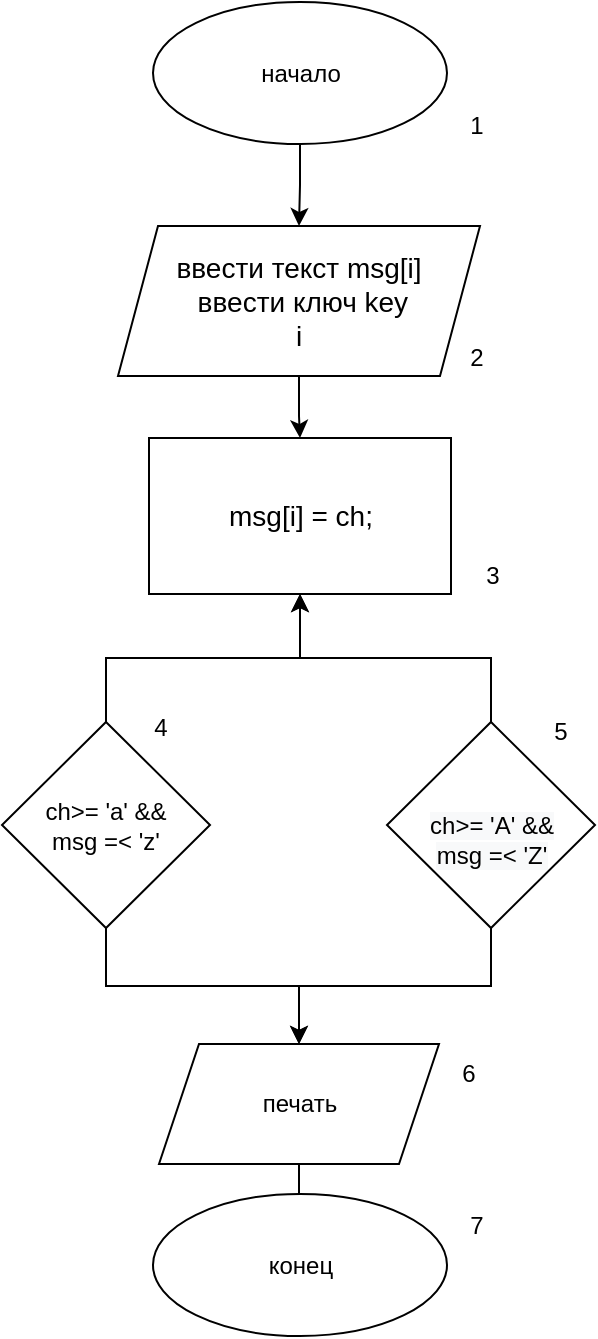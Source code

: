 <mxfile version="13.9.2" type="github">
  <diagram id="UvQFlAV5khQpfms863Uk" name="Page-1">
    <mxGraphModel dx="1230" dy="772" grid="0" gridSize="10" guides="1" tooltips="1" connect="1" arrows="1" fold="1" page="1" pageScale="1" pageWidth="850" pageHeight="1100" math="0" shadow="0">
      <root>
        <mxCell id="0" />
        <mxCell id="1" parent="0" />
        <mxCell id="m2xL-EGcUH2UR2rWskEr-3" value="" style="edgeStyle=orthogonalEdgeStyle;rounded=0;orthogonalLoop=1;jettySize=auto;html=1;" parent="1" source="m2xL-EGcUH2UR2rWskEr-1" target="m2xL-EGcUH2UR2rWskEr-2" edge="1">
          <mxGeometry relative="1" as="geometry" />
        </mxCell>
        <mxCell id="m2xL-EGcUH2UR2rWskEr-1" value="начало" style="ellipse;whiteSpace=wrap;html=1;" parent="1" vertex="1">
          <mxGeometry x="321.5" y="37" width="147" height="71" as="geometry" />
        </mxCell>
        <mxCell id="8GZZQpZCZFKmXpuNDUiF-12" value="" style="edgeStyle=orthogonalEdgeStyle;rounded=0;orthogonalLoop=1;jettySize=auto;html=1;" edge="1" parent="1" source="m2xL-EGcUH2UR2rWskEr-2" target="8GZZQpZCZFKmXpuNDUiF-11">
          <mxGeometry relative="1" as="geometry" />
        </mxCell>
        <mxCell id="m2xL-EGcUH2UR2rWskEr-2" value="&lt;font style=&quot;font-size: 14px&quot;&gt;ввести&amp;nbsp;текст msg[i]&lt;br&gt;&amp;nbsp;ввести ключ key&lt;br&gt;i&lt;/font&gt;" style="shape=parallelogram;perimeter=parallelogramPerimeter;whiteSpace=wrap;html=1;fixedSize=1;" parent="1" vertex="1">
          <mxGeometry x="304" y="149" width="181" height="75" as="geometry" />
        </mxCell>
        <mxCell id="8GZZQpZCZFKmXpuNDUiF-9" value="" style="edgeStyle=orthogonalEdgeStyle;rounded=0;orthogonalLoop=1;jettySize=auto;html=1;" edge="1" parent="1" source="m2xL-EGcUH2UR2rWskEr-6">
          <mxGeometry relative="1" as="geometry">
            <mxPoint x="395" y="657" as="targetPoint" />
          </mxGeometry>
        </mxCell>
        <mxCell id="m2xL-EGcUH2UR2rWskEr-6" value="печать" style="shape=parallelogram;perimeter=parallelogramPerimeter;whiteSpace=wrap;html=1;fixedSize=1;" parent="1" vertex="1">
          <mxGeometry x="324.5" y="558" width="140" height="60" as="geometry" />
        </mxCell>
        <mxCell id="8GZZQpZCZFKmXpuNDUiF-10" value="конец" style="ellipse;whiteSpace=wrap;html=1;" vertex="1" parent="1">
          <mxGeometry x="321.5" y="633" width="147" height="71" as="geometry" />
        </mxCell>
        <mxCell id="8GZZQpZCZFKmXpuNDUiF-11" value="&lt;font style=&quot;font-size: 14px&quot;&gt;msg[i] = ch;&lt;/font&gt;" style="whiteSpace=wrap;html=1;" vertex="1" parent="1">
          <mxGeometry x="319.5" y="255" width="151" height="78" as="geometry" />
        </mxCell>
        <mxCell id="8GZZQpZCZFKmXpuNDUiF-18" value="" style="edgeStyle=orthogonalEdgeStyle;rounded=0;orthogonalLoop=1;jettySize=auto;html=1;" edge="1" parent="1" source="8GZZQpZCZFKmXpuNDUiF-14" target="8GZZQpZCZFKmXpuNDUiF-11">
          <mxGeometry relative="1" as="geometry" />
        </mxCell>
        <mxCell id="8GZZQpZCZFKmXpuNDUiF-20" value="" style="edgeStyle=orthogonalEdgeStyle;rounded=0;orthogonalLoop=1;jettySize=auto;html=1;" edge="1" parent="1" source="8GZZQpZCZFKmXpuNDUiF-14" target="m2xL-EGcUH2UR2rWskEr-6">
          <mxGeometry relative="1" as="geometry" />
        </mxCell>
        <mxCell id="8GZZQpZCZFKmXpuNDUiF-14" value="&lt;br&gt;&lt;span style=&quot;color: rgb(0 , 0 , 0) ; font-family: &amp;#34;helvetica&amp;#34; ; font-size: 12px ; font-style: normal ; font-weight: 400 ; letter-spacing: normal ; text-align: center ; text-indent: 0px ; text-transform: none ; word-spacing: 0px ; background-color: rgb(248 , 249 , 250) ; display: inline ; float: none&quot;&gt;ch&amp;gt;= &#39;A&#39; &amp;amp;&amp;amp;&lt;/span&gt;&lt;br style=&quot;color: rgb(0 , 0 , 0) ; font-family: &amp;#34;helvetica&amp;#34; ; font-size: 12px ; font-style: normal ; font-weight: 400 ; letter-spacing: normal ; text-align: center ; text-indent: 0px ; text-transform: none ; word-spacing: 0px ; background-color: rgb(248 , 249 , 250)&quot;&gt;&lt;span style=&quot;color: rgb(0 , 0 , 0) ; font-family: &amp;#34;helvetica&amp;#34; ; font-size: 12px ; font-style: normal ; font-weight: 400 ; letter-spacing: normal ; text-align: center ; text-indent: 0px ; text-transform: none ; word-spacing: 0px ; background-color: rgb(248 , 249 , 250) ; display: inline ; float: none&quot;&gt;msg =&amp;lt; &#39;Z&#39;&lt;/span&gt;" style="rhombus;whiteSpace=wrap;html=1;" vertex="1" parent="1">
          <mxGeometry x="438.5" y="397" width="104" height="103" as="geometry" />
        </mxCell>
        <mxCell id="8GZZQpZCZFKmXpuNDUiF-17" value="" style="edgeStyle=orthogonalEdgeStyle;rounded=0;orthogonalLoop=1;jettySize=auto;html=1;" edge="1" parent="1" source="8GZZQpZCZFKmXpuNDUiF-15" target="8GZZQpZCZFKmXpuNDUiF-11">
          <mxGeometry relative="1" as="geometry" />
        </mxCell>
        <mxCell id="8GZZQpZCZFKmXpuNDUiF-19" value="" style="edgeStyle=orthogonalEdgeStyle;rounded=0;orthogonalLoop=1;jettySize=auto;html=1;" edge="1" parent="1" source="8GZZQpZCZFKmXpuNDUiF-15" target="m2xL-EGcUH2UR2rWskEr-6">
          <mxGeometry relative="1" as="geometry" />
        </mxCell>
        <mxCell id="8GZZQpZCZFKmXpuNDUiF-15" value="ch&amp;gt;= &#39;a&#39; &amp;amp;&amp;amp;&lt;br&gt;msg =&amp;lt; &#39;z&#39;" style="rhombus;whiteSpace=wrap;html=1;" vertex="1" parent="1">
          <mxGeometry x="246" y="397" width="104" height="103" as="geometry" />
        </mxCell>
        <mxCell id="8GZZQpZCZFKmXpuNDUiF-21" value="1" style="text;html=1;align=center;verticalAlign=middle;resizable=0;points=[];autosize=1;" vertex="1" parent="1">
          <mxGeometry x="474" y="90" width="17" height="18" as="geometry" />
        </mxCell>
        <mxCell id="8GZZQpZCZFKmXpuNDUiF-22" value="2" style="text;html=1;align=center;verticalAlign=middle;resizable=0;points=[];autosize=1;" vertex="1" parent="1">
          <mxGeometry x="474" y="206" width="17" height="18" as="geometry" />
        </mxCell>
        <mxCell id="8GZZQpZCZFKmXpuNDUiF-23" value="3" style="text;html=1;align=center;verticalAlign=middle;resizable=0;points=[];autosize=1;" vertex="1" parent="1">
          <mxGeometry x="482" y="315" width="17" height="18" as="geometry" />
        </mxCell>
        <mxCell id="8GZZQpZCZFKmXpuNDUiF-24" value="4" style="text;html=1;align=center;verticalAlign=middle;resizable=0;points=[];autosize=1;" vertex="1" parent="1">
          <mxGeometry x="316" y="391" width="17" height="18" as="geometry" />
        </mxCell>
        <mxCell id="8GZZQpZCZFKmXpuNDUiF-25" value="5" style="text;html=1;align=center;verticalAlign=middle;resizable=0;points=[];autosize=1;" vertex="1" parent="1">
          <mxGeometry x="516" y="393" width="17" height="18" as="geometry" />
        </mxCell>
        <mxCell id="8GZZQpZCZFKmXpuNDUiF-26" value="6" style="text;html=1;align=center;verticalAlign=middle;resizable=0;points=[];autosize=1;" vertex="1" parent="1">
          <mxGeometry x="470.5" y="564" width="17" height="18" as="geometry" />
        </mxCell>
        <mxCell id="8GZZQpZCZFKmXpuNDUiF-27" value="7" style="text;html=1;align=center;verticalAlign=middle;resizable=0;points=[];autosize=1;" vertex="1" parent="1">
          <mxGeometry x="474" y="640" width="17" height="18" as="geometry" />
        </mxCell>
      </root>
    </mxGraphModel>
  </diagram>
</mxfile>

